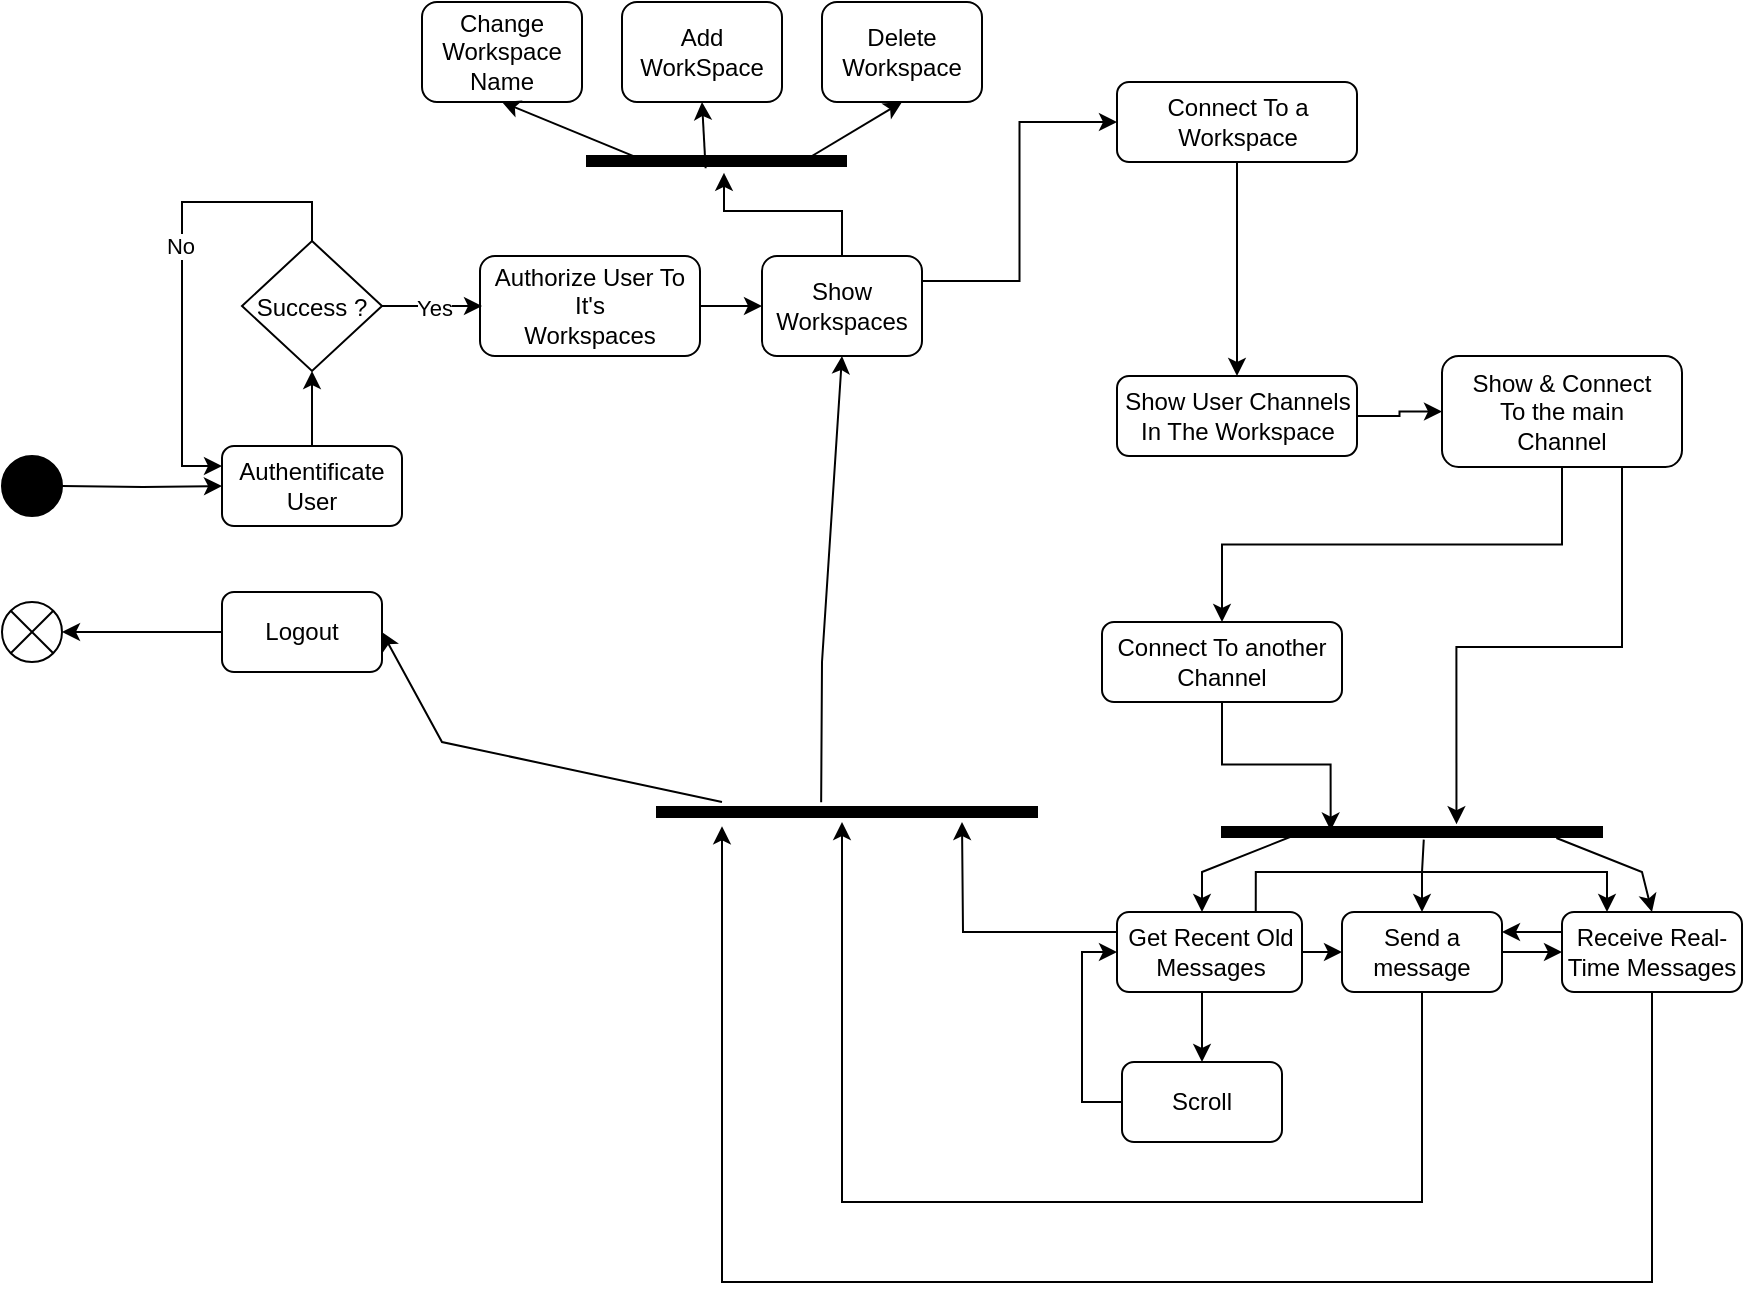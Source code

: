 <mxfile version="22.1.2" type="device">
  <diagram id="C5RBs43oDa-KdzZeNtuy" name="Page-1">
    <mxGraphModel dx="1823" dy="2046" grid="1" gridSize="10" guides="1" tooltips="1" connect="1" arrows="1" fold="1" page="1" pageScale="1" pageWidth="827" pageHeight="1169" math="0" shadow="0">
      <root>
        <mxCell id="WIyWlLk6GJQsqaUBKTNV-0" />
        <mxCell id="WIyWlLk6GJQsqaUBKTNV-1" parent="WIyWlLk6GJQsqaUBKTNV-0" />
        <mxCell id="60wjHboaTuyvExiXzHan-82" style="edgeStyle=orthogonalEdgeStyle;rounded=0;orthogonalLoop=1;jettySize=auto;html=1;exitX=0.5;exitY=1;exitDx=0;exitDy=0;" edge="1" parent="WIyWlLk6GJQsqaUBKTNV-1" source="60wjHboaTuyvExiXzHan-0" target="60wjHboaTuyvExiXzHan-19">
          <mxGeometry relative="1" as="geometry" />
        </mxCell>
        <mxCell id="60wjHboaTuyvExiXzHan-0" value="Connect To a Workspace" style="rounded=1;whiteSpace=wrap;html=1;fontSize=12;glass=0;strokeWidth=1;shadow=0;" vertex="1" parent="WIyWlLk6GJQsqaUBKTNV-1">
          <mxGeometry x="677.5" y="-10" width="120" height="40" as="geometry" />
        </mxCell>
        <mxCell id="60wjHboaTuyvExiXzHan-1" value="Connect To another Channel" style="rounded=1;whiteSpace=wrap;html=1;fontSize=12;glass=0;strokeWidth=1;shadow=0;" vertex="1" parent="WIyWlLk6GJQsqaUBKTNV-1">
          <mxGeometry x="670" y="260" width="120" height="40" as="geometry" />
        </mxCell>
        <mxCell id="60wjHboaTuyvExiXzHan-66" style="edgeStyle=orthogonalEdgeStyle;rounded=0;orthogonalLoop=1;jettySize=auto;html=1;exitX=0.5;exitY=1;exitDx=0;exitDy=0;entryX=0.5;entryY=0;entryDx=0;entryDy=0;" edge="1" parent="WIyWlLk6GJQsqaUBKTNV-1" source="60wjHboaTuyvExiXzHan-14" target="60wjHboaTuyvExiXzHan-15">
          <mxGeometry relative="1" as="geometry" />
        </mxCell>
        <mxCell id="60wjHboaTuyvExiXzHan-68" style="edgeStyle=orthogonalEdgeStyle;rounded=0;orthogonalLoop=1;jettySize=auto;html=1;exitX=0;exitY=0.25;exitDx=0;exitDy=0;" edge="1" parent="WIyWlLk6GJQsqaUBKTNV-1" source="60wjHboaTuyvExiXzHan-14">
          <mxGeometry relative="1" as="geometry">
            <mxPoint x="600" y="360" as="targetPoint" />
          </mxGeometry>
        </mxCell>
        <mxCell id="60wjHboaTuyvExiXzHan-72" style="edgeStyle=orthogonalEdgeStyle;rounded=0;orthogonalLoop=1;jettySize=auto;html=1;exitX=1;exitY=0.5;exitDx=0;exitDy=0;entryX=0;entryY=0.5;entryDx=0;entryDy=0;" edge="1" parent="WIyWlLk6GJQsqaUBKTNV-1" source="60wjHboaTuyvExiXzHan-14" target="60wjHboaTuyvExiXzHan-18">
          <mxGeometry relative="1" as="geometry" />
        </mxCell>
        <mxCell id="60wjHboaTuyvExiXzHan-76" style="edgeStyle=orthogonalEdgeStyle;rounded=0;orthogonalLoop=1;jettySize=auto;html=1;exitX=0.75;exitY=0;exitDx=0;exitDy=0;entryX=0.25;entryY=0;entryDx=0;entryDy=0;" edge="1" parent="WIyWlLk6GJQsqaUBKTNV-1" source="60wjHboaTuyvExiXzHan-14" target="60wjHboaTuyvExiXzHan-27">
          <mxGeometry relative="1" as="geometry" />
        </mxCell>
        <mxCell id="60wjHboaTuyvExiXzHan-14" value="Get Recent Old&lt;br&gt;Messages" style="rounded=1;whiteSpace=wrap;html=1;fontSize=12;glass=0;strokeWidth=1;shadow=0;" vertex="1" parent="WIyWlLk6GJQsqaUBKTNV-1">
          <mxGeometry x="677.5" y="405" width="92.5" height="40" as="geometry" />
        </mxCell>
        <mxCell id="60wjHboaTuyvExiXzHan-16" style="edgeStyle=orthogonalEdgeStyle;rounded=0;orthogonalLoop=1;jettySize=auto;html=1;exitX=0;exitY=0.5;exitDx=0;exitDy=0;entryX=0;entryY=0.5;entryDx=0;entryDy=0;" edge="1" parent="WIyWlLk6GJQsqaUBKTNV-1" source="60wjHboaTuyvExiXzHan-15" target="60wjHboaTuyvExiXzHan-14">
          <mxGeometry relative="1" as="geometry" />
        </mxCell>
        <mxCell id="60wjHboaTuyvExiXzHan-15" value="Scroll" style="rounded=1;whiteSpace=wrap;html=1;fontSize=12;glass=0;strokeWidth=1;shadow=0;" vertex="1" parent="WIyWlLk6GJQsqaUBKTNV-1">
          <mxGeometry x="680" y="480" width="80" height="40" as="geometry" />
        </mxCell>
        <mxCell id="60wjHboaTuyvExiXzHan-69" style="edgeStyle=orthogonalEdgeStyle;rounded=0;orthogonalLoop=1;jettySize=auto;html=1;exitX=0.5;exitY=1;exitDx=0;exitDy=0;" edge="1" parent="WIyWlLk6GJQsqaUBKTNV-1" source="60wjHboaTuyvExiXzHan-18">
          <mxGeometry relative="1" as="geometry">
            <mxPoint x="540" y="360" as="targetPoint" />
            <Array as="points">
              <mxPoint x="830" y="550" />
              <mxPoint x="540" y="550" />
            </Array>
          </mxGeometry>
        </mxCell>
        <mxCell id="60wjHboaTuyvExiXzHan-73" style="edgeStyle=orthogonalEdgeStyle;rounded=0;orthogonalLoop=1;jettySize=auto;html=1;exitX=1;exitY=0.5;exitDx=0;exitDy=0;entryX=0;entryY=0.5;entryDx=0;entryDy=0;" edge="1" parent="WIyWlLk6GJQsqaUBKTNV-1" source="60wjHboaTuyvExiXzHan-18" target="60wjHboaTuyvExiXzHan-27">
          <mxGeometry relative="1" as="geometry" />
        </mxCell>
        <mxCell id="60wjHboaTuyvExiXzHan-18" value="Send a message" style="rounded=1;whiteSpace=wrap;html=1;fontSize=12;glass=0;strokeWidth=1;shadow=0;" vertex="1" parent="WIyWlLk6GJQsqaUBKTNV-1">
          <mxGeometry x="790" y="405" width="80" height="40" as="geometry" />
        </mxCell>
        <mxCell id="60wjHboaTuyvExiXzHan-62" style="edgeStyle=orthogonalEdgeStyle;rounded=0;orthogonalLoop=1;jettySize=auto;html=1;exitX=1;exitY=0.5;exitDx=0;exitDy=0;entryX=0;entryY=0.5;entryDx=0;entryDy=0;" edge="1" parent="WIyWlLk6GJQsqaUBKTNV-1" source="60wjHboaTuyvExiXzHan-19" target="60wjHboaTuyvExiXzHan-60">
          <mxGeometry relative="1" as="geometry" />
        </mxCell>
        <mxCell id="60wjHboaTuyvExiXzHan-19" value="Show User Channels&lt;br&gt;In The Workspace" style="rounded=1;whiteSpace=wrap;html=1;fontSize=12;glass=0;strokeWidth=1;shadow=0;" vertex="1" parent="WIyWlLk6GJQsqaUBKTNV-1">
          <mxGeometry x="677.5" y="137" width="120" height="40" as="geometry" />
        </mxCell>
        <mxCell id="60wjHboaTuyvExiXzHan-23" value="" style="html=1;points=[];perimeter=orthogonalPerimeter;fillColor=strokeColor;rotation=90;" vertex="1" parent="WIyWlLk6GJQsqaUBKTNV-1">
          <mxGeometry x="822.5" y="270" width="5" height="190" as="geometry" />
        </mxCell>
        <mxCell id="60wjHboaTuyvExiXzHan-25" value="" style="endArrow=classic;html=1;rounded=0;exitX=0.78;exitY=0.806;exitDx=0;exitDy=0;exitPerimeter=0;entryX=0.5;entryY=0;entryDx=0;entryDy=0;" edge="1" parent="WIyWlLk6GJQsqaUBKTNV-1" source="60wjHboaTuyvExiXzHan-23">
          <mxGeometry width="50" height="50" relative="1" as="geometry">
            <mxPoint x="850" y="435" as="sourcePoint" />
            <mxPoint x="720" y="405" as="targetPoint" />
            <Array as="points">
              <mxPoint x="720" y="385" />
            </Array>
          </mxGeometry>
        </mxCell>
        <mxCell id="60wjHboaTuyvExiXzHan-26" value="" style="endArrow=classic;html=1;rounded=0;exitX=1.26;exitY=0.469;exitDx=0;exitDy=0;exitPerimeter=0;entryX=0.5;entryY=0;entryDx=0;entryDy=0;" edge="1" parent="WIyWlLk6GJQsqaUBKTNV-1" source="60wjHboaTuyvExiXzHan-23" target="60wjHboaTuyvExiXzHan-18">
          <mxGeometry width="50" height="50" relative="1" as="geometry">
            <mxPoint x="767" y="376" as="sourcePoint" />
            <mxPoint x="730" y="415" as="targetPoint" />
            <Array as="points">
              <mxPoint x="830" y="385" />
            </Array>
          </mxGeometry>
        </mxCell>
        <mxCell id="60wjHboaTuyvExiXzHan-70" style="edgeStyle=orthogonalEdgeStyle;rounded=0;orthogonalLoop=1;jettySize=auto;html=1;exitX=0.5;exitY=1;exitDx=0;exitDy=0;" edge="1" parent="WIyWlLk6GJQsqaUBKTNV-1" source="60wjHboaTuyvExiXzHan-27">
          <mxGeometry relative="1" as="geometry">
            <mxPoint x="480" y="362.133" as="targetPoint" />
            <Array as="points">
              <mxPoint x="945" y="590" />
              <mxPoint x="480" y="590" />
            </Array>
          </mxGeometry>
        </mxCell>
        <mxCell id="60wjHboaTuyvExiXzHan-74" style="edgeStyle=orthogonalEdgeStyle;rounded=0;orthogonalLoop=1;jettySize=auto;html=1;exitX=0;exitY=0.25;exitDx=0;exitDy=0;entryX=1;entryY=0.25;entryDx=0;entryDy=0;" edge="1" parent="WIyWlLk6GJQsqaUBKTNV-1" source="60wjHboaTuyvExiXzHan-27" target="60wjHboaTuyvExiXzHan-18">
          <mxGeometry relative="1" as="geometry" />
        </mxCell>
        <mxCell id="60wjHboaTuyvExiXzHan-27" value="Receive Real-Time Messages" style="rounded=1;whiteSpace=wrap;html=1;fontSize=12;glass=0;strokeWidth=1;shadow=0;" vertex="1" parent="WIyWlLk6GJQsqaUBKTNV-1">
          <mxGeometry x="900" y="405" width="90" height="40" as="geometry" />
        </mxCell>
        <mxCell id="60wjHboaTuyvExiXzHan-29" value="" style="endArrow=classic;html=1;rounded=0;exitX=1.1;exitY=0.12;exitDx=0;exitDy=0;exitPerimeter=0;entryX=0.5;entryY=0;entryDx=0;entryDy=0;" edge="1" parent="WIyWlLk6GJQsqaUBKTNV-1" source="60wjHboaTuyvExiXzHan-23" target="60wjHboaTuyvExiXzHan-27">
          <mxGeometry width="50" height="50" relative="1" as="geometry">
            <mxPoint x="841" y="379" as="sourcePoint" />
            <mxPoint x="840" y="415" as="targetPoint" />
            <Array as="points">
              <mxPoint x="940" y="385" />
            </Array>
          </mxGeometry>
        </mxCell>
        <mxCell id="60wjHboaTuyvExiXzHan-48" style="edgeStyle=orthogonalEdgeStyle;rounded=0;orthogonalLoop=1;jettySize=auto;html=1;exitX=1;exitY=0.5;exitDx=0;exitDy=0;entryX=0;entryY=0.5;entryDx=0;entryDy=0;" edge="1" parent="WIyWlLk6GJQsqaUBKTNV-1" target="60wjHboaTuyvExiXzHan-36">
          <mxGeometry relative="1" as="geometry">
            <mxPoint x="150" y="192" as="sourcePoint" />
          </mxGeometry>
        </mxCell>
        <mxCell id="60wjHboaTuyvExiXzHan-46" style="edgeStyle=orthogonalEdgeStyle;rounded=0;orthogonalLoop=1;jettySize=auto;html=1;exitX=0.5;exitY=0;exitDx=0;exitDy=0;entryX=0.5;entryY=1;entryDx=0;entryDy=0;" edge="1" parent="WIyWlLk6GJQsqaUBKTNV-1" source="60wjHboaTuyvExiXzHan-36" target="60wjHboaTuyvExiXzHan-41">
          <mxGeometry relative="1" as="geometry" />
        </mxCell>
        <mxCell id="60wjHboaTuyvExiXzHan-36" value="Authentificate&lt;br&gt;User" style="rounded=1;whiteSpace=wrap;html=1;fontSize=12;glass=0;strokeWidth=1;shadow=0;" vertex="1" parent="WIyWlLk6GJQsqaUBKTNV-1">
          <mxGeometry x="230" y="172" width="90" height="40" as="geometry" />
        </mxCell>
        <mxCell id="60wjHboaTuyvExiXzHan-52" style="edgeStyle=orthogonalEdgeStyle;rounded=0;orthogonalLoop=1;jettySize=auto;html=1;exitX=1;exitY=0.5;exitDx=0;exitDy=0;entryX=0;entryY=0.5;entryDx=0;entryDy=0;" edge="1" parent="WIyWlLk6GJQsqaUBKTNV-1" source="60wjHboaTuyvExiXzHan-38" target="60wjHboaTuyvExiXzHan-51">
          <mxGeometry relative="1" as="geometry" />
        </mxCell>
        <mxCell id="60wjHboaTuyvExiXzHan-38" value="Authorize User To &lt;br&gt;It&#39;s&lt;br&gt;Workspaces" style="rounded=1;whiteSpace=wrap;html=1;fontSize=12;glass=0;strokeWidth=1;shadow=0;" vertex="1" parent="WIyWlLk6GJQsqaUBKTNV-1">
          <mxGeometry x="359" y="77" width="110" height="50" as="geometry" />
        </mxCell>
        <mxCell id="60wjHboaTuyvExiXzHan-42" style="edgeStyle=orthogonalEdgeStyle;rounded=0;orthogonalLoop=1;jettySize=auto;html=1;exitX=1;exitY=0.5;exitDx=0;exitDy=0;entryX=0;entryY=0.5;entryDx=0;entryDy=0;" edge="1" parent="WIyWlLk6GJQsqaUBKTNV-1" source="60wjHboaTuyvExiXzHan-41">
          <mxGeometry relative="1" as="geometry">
            <mxPoint x="360" y="102" as="targetPoint" />
          </mxGeometry>
        </mxCell>
        <mxCell id="60wjHboaTuyvExiXzHan-43" value="Yes" style="edgeLabel;html=1;align=center;verticalAlign=middle;resizable=0;points=[];" vertex="1" connectable="0" parent="60wjHboaTuyvExiXzHan-42">
          <mxGeometry x="0.024" relative="1" as="geometry">
            <mxPoint as="offset" />
          </mxGeometry>
        </mxCell>
        <mxCell id="60wjHboaTuyvExiXzHan-44" style="edgeStyle=orthogonalEdgeStyle;rounded=0;orthogonalLoop=1;jettySize=auto;html=1;exitX=0.5;exitY=0;exitDx=0;exitDy=0;entryX=0;entryY=0.25;entryDx=0;entryDy=0;" edge="1" parent="WIyWlLk6GJQsqaUBKTNV-1" source="60wjHboaTuyvExiXzHan-41" target="60wjHboaTuyvExiXzHan-36">
          <mxGeometry relative="1" as="geometry">
            <mxPoint x="275" y="32" as="targetPoint" />
            <Array as="points">
              <mxPoint x="275" y="50" />
              <mxPoint x="210" y="50" />
              <mxPoint x="210" y="182" />
            </Array>
          </mxGeometry>
        </mxCell>
        <mxCell id="60wjHboaTuyvExiXzHan-45" value="No" style="edgeLabel;html=1;align=center;verticalAlign=middle;resizable=0;points=[];" vertex="1" connectable="0" parent="60wjHboaTuyvExiXzHan-44">
          <mxGeometry x="-0.099" y="-1" relative="1" as="geometry">
            <mxPoint as="offset" />
          </mxGeometry>
        </mxCell>
        <mxCell id="60wjHboaTuyvExiXzHan-41" value="Success ?" style="rhombus;" vertex="1" parent="WIyWlLk6GJQsqaUBKTNV-1">
          <mxGeometry x="240" y="69.5" width="70" height="65" as="geometry" />
        </mxCell>
        <mxCell id="60wjHboaTuyvExiXzHan-30" value="" style="ellipse;fillColor=strokeColor;html=1;" vertex="1" parent="WIyWlLk6GJQsqaUBKTNV-1">
          <mxGeometry x="120" y="177" width="30" height="30" as="geometry" />
        </mxCell>
        <mxCell id="60wjHboaTuyvExiXzHan-53" style="edgeStyle=orthogonalEdgeStyle;rounded=0;orthogonalLoop=1;jettySize=auto;html=1;exitX=1;exitY=0.25;exitDx=0;exitDy=0;entryX=0;entryY=0.5;entryDx=0;entryDy=0;" edge="1" parent="WIyWlLk6GJQsqaUBKTNV-1" source="60wjHboaTuyvExiXzHan-51" target="60wjHboaTuyvExiXzHan-0">
          <mxGeometry relative="1" as="geometry" />
        </mxCell>
        <mxCell id="60wjHboaTuyvExiXzHan-51" value="Show Workspaces" style="rounded=1;whiteSpace=wrap;html=1;fontSize=12;glass=0;strokeWidth=1;shadow=0;" vertex="1" parent="WIyWlLk6GJQsqaUBKTNV-1">
          <mxGeometry x="500" y="77" width="80" height="50" as="geometry" />
        </mxCell>
        <mxCell id="60wjHboaTuyvExiXzHan-63" style="edgeStyle=orthogonalEdgeStyle;rounded=0;orthogonalLoop=1;jettySize=auto;html=1;exitX=0.5;exitY=1;exitDx=0;exitDy=0;entryX=0.5;entryY=0;entryDx=0;entryDy=0;" edge="1" parent="WIyWlLk6GJQsqaUBKTNV-1" source="60wjHboaTuyvExiXzHan-60" target="60wjHboaTuyvExiXzHan-1">
          <mxGeometry relative="1" as="geometry" />
        </mxCell>
        <mxCell id="60wjHboaTuyvExiXzHan-60" value="Show &amp;amp; Connect&lt;br&gt;To the main&lt;br&gt;Channel" style="rounded=1;whiteSpace=wrap;html=1;fontSize=12;glass=0;strokeWidth=1;shadow=0;" vertex="1" parent="WIyWlLk6GJQsqaUBKTNV-1">
          <mxGeometry x="840" y="127" width="120" height="55.5" as="geometry" />
        </mxCell>
        <mxCell id="60wjHboaTuyvExiXzHan-64" style="edgeStyle=orthogonalEdgeStyle;rounded=0;orthogonalLoop=1;jettySize=auto;html=1;exitX=0.5;exitY=1;exitDx=0;exitDy=0;entryX=0.353;entryY=0.714;entryDx=0;entryDy=0;entryPerimeter=0;" edge="1" parent="WIyWlLk6GJQsqaUBKTNV-1" source="60wjHboaTuyvExiXzHan-1" target="60wjHboaTuyvExiXzHan-23">
          <mxGeometry relative="1" as="geometry" />
        </mxCell>
        <mxCell id="60wjHboaTuyvExiXzHan-65" style="edgeStyle=orthogonalEdgeStyle;rounded=0;orthogonalLoop=1;jettySize=auto;html=1;exitX=0.75;exitY=1;exitDx=0;exitDy=0;entryX=-0.287;entryY=0.383;entryDx=0;entryDy=0;entryPerimeter=0;" edge="1" parent="WIyWlLk6GJQsqaUBKTNV-1" source="60wjHboaTuyvExiXzHan-60" target="60wjHboaTuyvExiXzHan-23">
          <mxGeometry relative="1" as="geometry" />
        </mxCell>
        <mxCell id="60wjHboaTuyvExiXzHan-67" value="" style="html=1;points=[];perimeter=orthogonalPerimeter;fillColor=strokeColor;rotation=90;" vertex="1" parent="WIyWlLk6GJQsqaUBKTNV-1">
          <mxGeometry x="540" y="260" width="5" height="190" as="geometry" />
        </mxCell>
        <mxCell id="60wjHboaTuyvExiXzHan-79" style="edgeStyle=orthogonalEdgeStyle;rounded=0;orthogonalLoop=1;jettySize=auto;html=1;exitX=0;exitY=0.5;exitDx=0;exitDy=0;" edge="1" parent="WIyWlLk6GJQsqaUBKTNV-1" source="60wjHboaTuyvExiXzHan-77" target="60wjHboaTuyvExiXzHan-78">
          <mxGeometry relative="1" as="geometry" />
        </mxCell>
        <mxCell id="60wjHboaTuyvExiXzHan-77" value="Logout" style="rounded=1;whiteSpace=wrap;html=1;fontSize=12;glass=0;strokeWidth=1;shadow=0;" vertex="1" parent="WIyWlLk6GJQsqaUBKTNV-1">
          <mxGeometry x="230" y="245" width="80" height="40" as="geometry" />
        </mxCell>
        <mxCell id="60wjHboaTuyvExiXzHan-78" value="" style="shape=sumEllipse;perimeter=ellipsePerimeter;html=1;backgroundOutline=1;" vertex="1" parent="WIyWlLk6GJQsqaUBKTNV-1">
          <mxGeometry x="120" y="250" width="30" height="30" as="geometry" />
        </mxCell>
        <mxCell id="60wjHboaTuyvExiXzHan-80" value="" style="endArrow=classic;html=1;rounded=0;entryX=1;entryY=0.5;entryDx=0;entryDy=0;" edge="1" parent="WIyWlLk6GJQsqaUBKTNV-1" target="60wjHboaTuyvExiXzHan-77">
          <mxGeometry width="50" height="50" relative="1" as="geometry">
            <mxPoint x="480" y="350" as="sourcePoint" />
            <mxPoint x="450" y="290" as="targetPoint" />
            <Array as="points">
              <mxPoint x="340" y="320" />
            </Array>
          </mxGeometry>
        </mxCell>
        <mxCell id="60wjHboaTuyvExiXzHan-81" value="" style="endArrow=classic;html=1;rounded=0;entryX=0.5;entryY=1;entryDx=0;entryDy=0;exitX=-0.478;exitY=0.568;exitDx=0;exitDy=0;exitPerimeter=0;" edge="1" parent="WIyWlLk6GJQsqaUBKTNV-1" source="60wjHboaTuyvExiXzHan-67" target="60wjHboaTuyvExiXzHan-51">
          <mxGeometry width="50" height="50" relative="1" as="geometry">
            <mxPoint x="490" y="360" as="sourcePoint" />
            <mxPoint x="320" y="275" as="targetPoint" />
            <Array as="points">
              <mxPoint x="530" y="280" />
            </Array>
          </mxGeometry>
        </mxCell>
        <mxCell id="60wjHboaTuyvExiXzHan-84" value="Add WorkSpace" style="rounded=1;whiteSpace=wrap;html=1;fontSize=12;glass=0;strokeWidth=1;shadow=0;" vertex="1" parent="WIyWlLk6GJQsqaUBKTNV-1">
          <mxGeometry x="430" y="-50" width="80" height="50" as="geometry" />
        </mxCell>
        <mxCell id="60wjHboaTuyvExiXzHan-85" value="Delete Workspace" style="rounded=1;whiteSpace=wrap;html=1;fontSize=12;glass=0;strokeWidth=1;shadow=0;" vertex="1" parent="WIyWlLk6GJQsqaUBKTNV-1">
          <mxGeometry x="530" y="-50" width="80" height="50" as="geometry" />
        </mxCell>
        <mxCell id="60wjHboaTuyvExiXzHan-88" value="" style="html=1;points=[];perimeter=orthogonalPerimeter;fillColor=strokeColor;rotation=90;" vertex="1" parent="WIyWlLk6GJQsqaUBKTNV-1">
          <mxGeometry x="474.75" y="-35.25" width="5" height="129.5" as="geometry" />
        </mxCell>
        <mxCell id="60wjHboaTuyvExiXzHan-89" value="Change &lt;br&gt;Workspace&lt;br&gt;Name" style="rounded=1;whiteSpace=wrap;html=1;fontSize=12;glass=0;strokeWidth=1;shadow=0;" vertex="1" parent="WIyWlLk6GJQsqaUBKTNV-1">
          <mxGeometry x="330" y="-50" width="80" height="50" as="geometry" />
        </mxCell>
        <mxCell id="60wjHboaTuyvExiXzHan-91" style="edgeStyle=orthogonalEdgeStyle;rounded=0;orthogonalLoop=1;jettySize=auto;html=1;exitX=0.5;exitY=0;exitDx=0;exitDy=0;entryX=1.686;entryY=0.471;entryDx=0;entryDy=0;entryPerimeter=0;" edge="1" parent="WIyWlLk6GJQsqaUBKTNV-1" source="60wjHboaTuyvExiXzHan-51" target="60wjHboaTuyvExiXzHan-88">
          <mxGeometry relative="1" as="geometry" />
        </mxCell>
        <mxCell id="60wjHboaTuyvExiXzHan-92" value="" style="endArrow=classic;html=1;rounded=0;entryX=0.5;entryY=1;entryDx=0;entryDy=0;exitX=0.6;exitY=0.17;exitDx=0;exitDy=0;exitPerimeter=0;" edge="1" parent="WIyWlLk6GJQsqaUBKTNV-1" source="60wjHboaTuyvExiXzHan-88" target="60wjHboaTuyvExiXzHan-85">
          <mxGeometry width="50" height="50" relative="1" as="geometry">
            <mxPoint x="890" y="280" as="sourcePoint" />
            <mxPoint x="940" y="230" as="targetPoint" />
          </mxGeometry>
        </mxCell>
        <mxCell id="60wjHboaTuyvExiXzHan-93" value="" style="endArrow=classic;html=1;rounded=0;entryX=0.5;entryY=1;entryDx=0;entryDy=0;exitX=1.229;exitY=0.542;exitDx=0;exitDy=0;exitPerimeter=0;" edge="1" parent="WIyWlLk6GJQsqaUBKTNV-1" source="60wjHboaTuyvExiXzHan-88" target="60wjHboaTuyvExiXzHan-84">
          <mxGeometry width="50" height="50" relative="1" as="geometry">
            <mxPoint x="530" y="40" as="sourcePoint" />
            <mxPoint x="580" y="10" as="targetPoint" />
          </mxGeometry>
        </mxCell>
        <mxCell id="60wjHboaTuyvExiXzHan-94" value="" style="endArrow=classic;html=1;rounded=0;entryX=0.5;entryY=1;entryDx=0;entryDy=0;exitX=0.543;exitY=0.771;exitDx=0;exitDy=0;exitPerimeter=0;" edge="1" parent="WIyWlLk6GJQsqaUBKTNV-1" source="60wjHboaTuyvExiXzHan-88" target="60wjHboaTuyvExiXzHan-89">
          <mxGeometry width="50" height="50" relative="1" as="geometry">
            <mxPoint x="482" y="43" as="sourcePoint" />
            <mxPoint x="480" y="10" as="targetPoint" />
          </mxGeometry>
        </mxCell>
      </root>
    </mxGraphModel>
  </diagram>
</mxfile>
